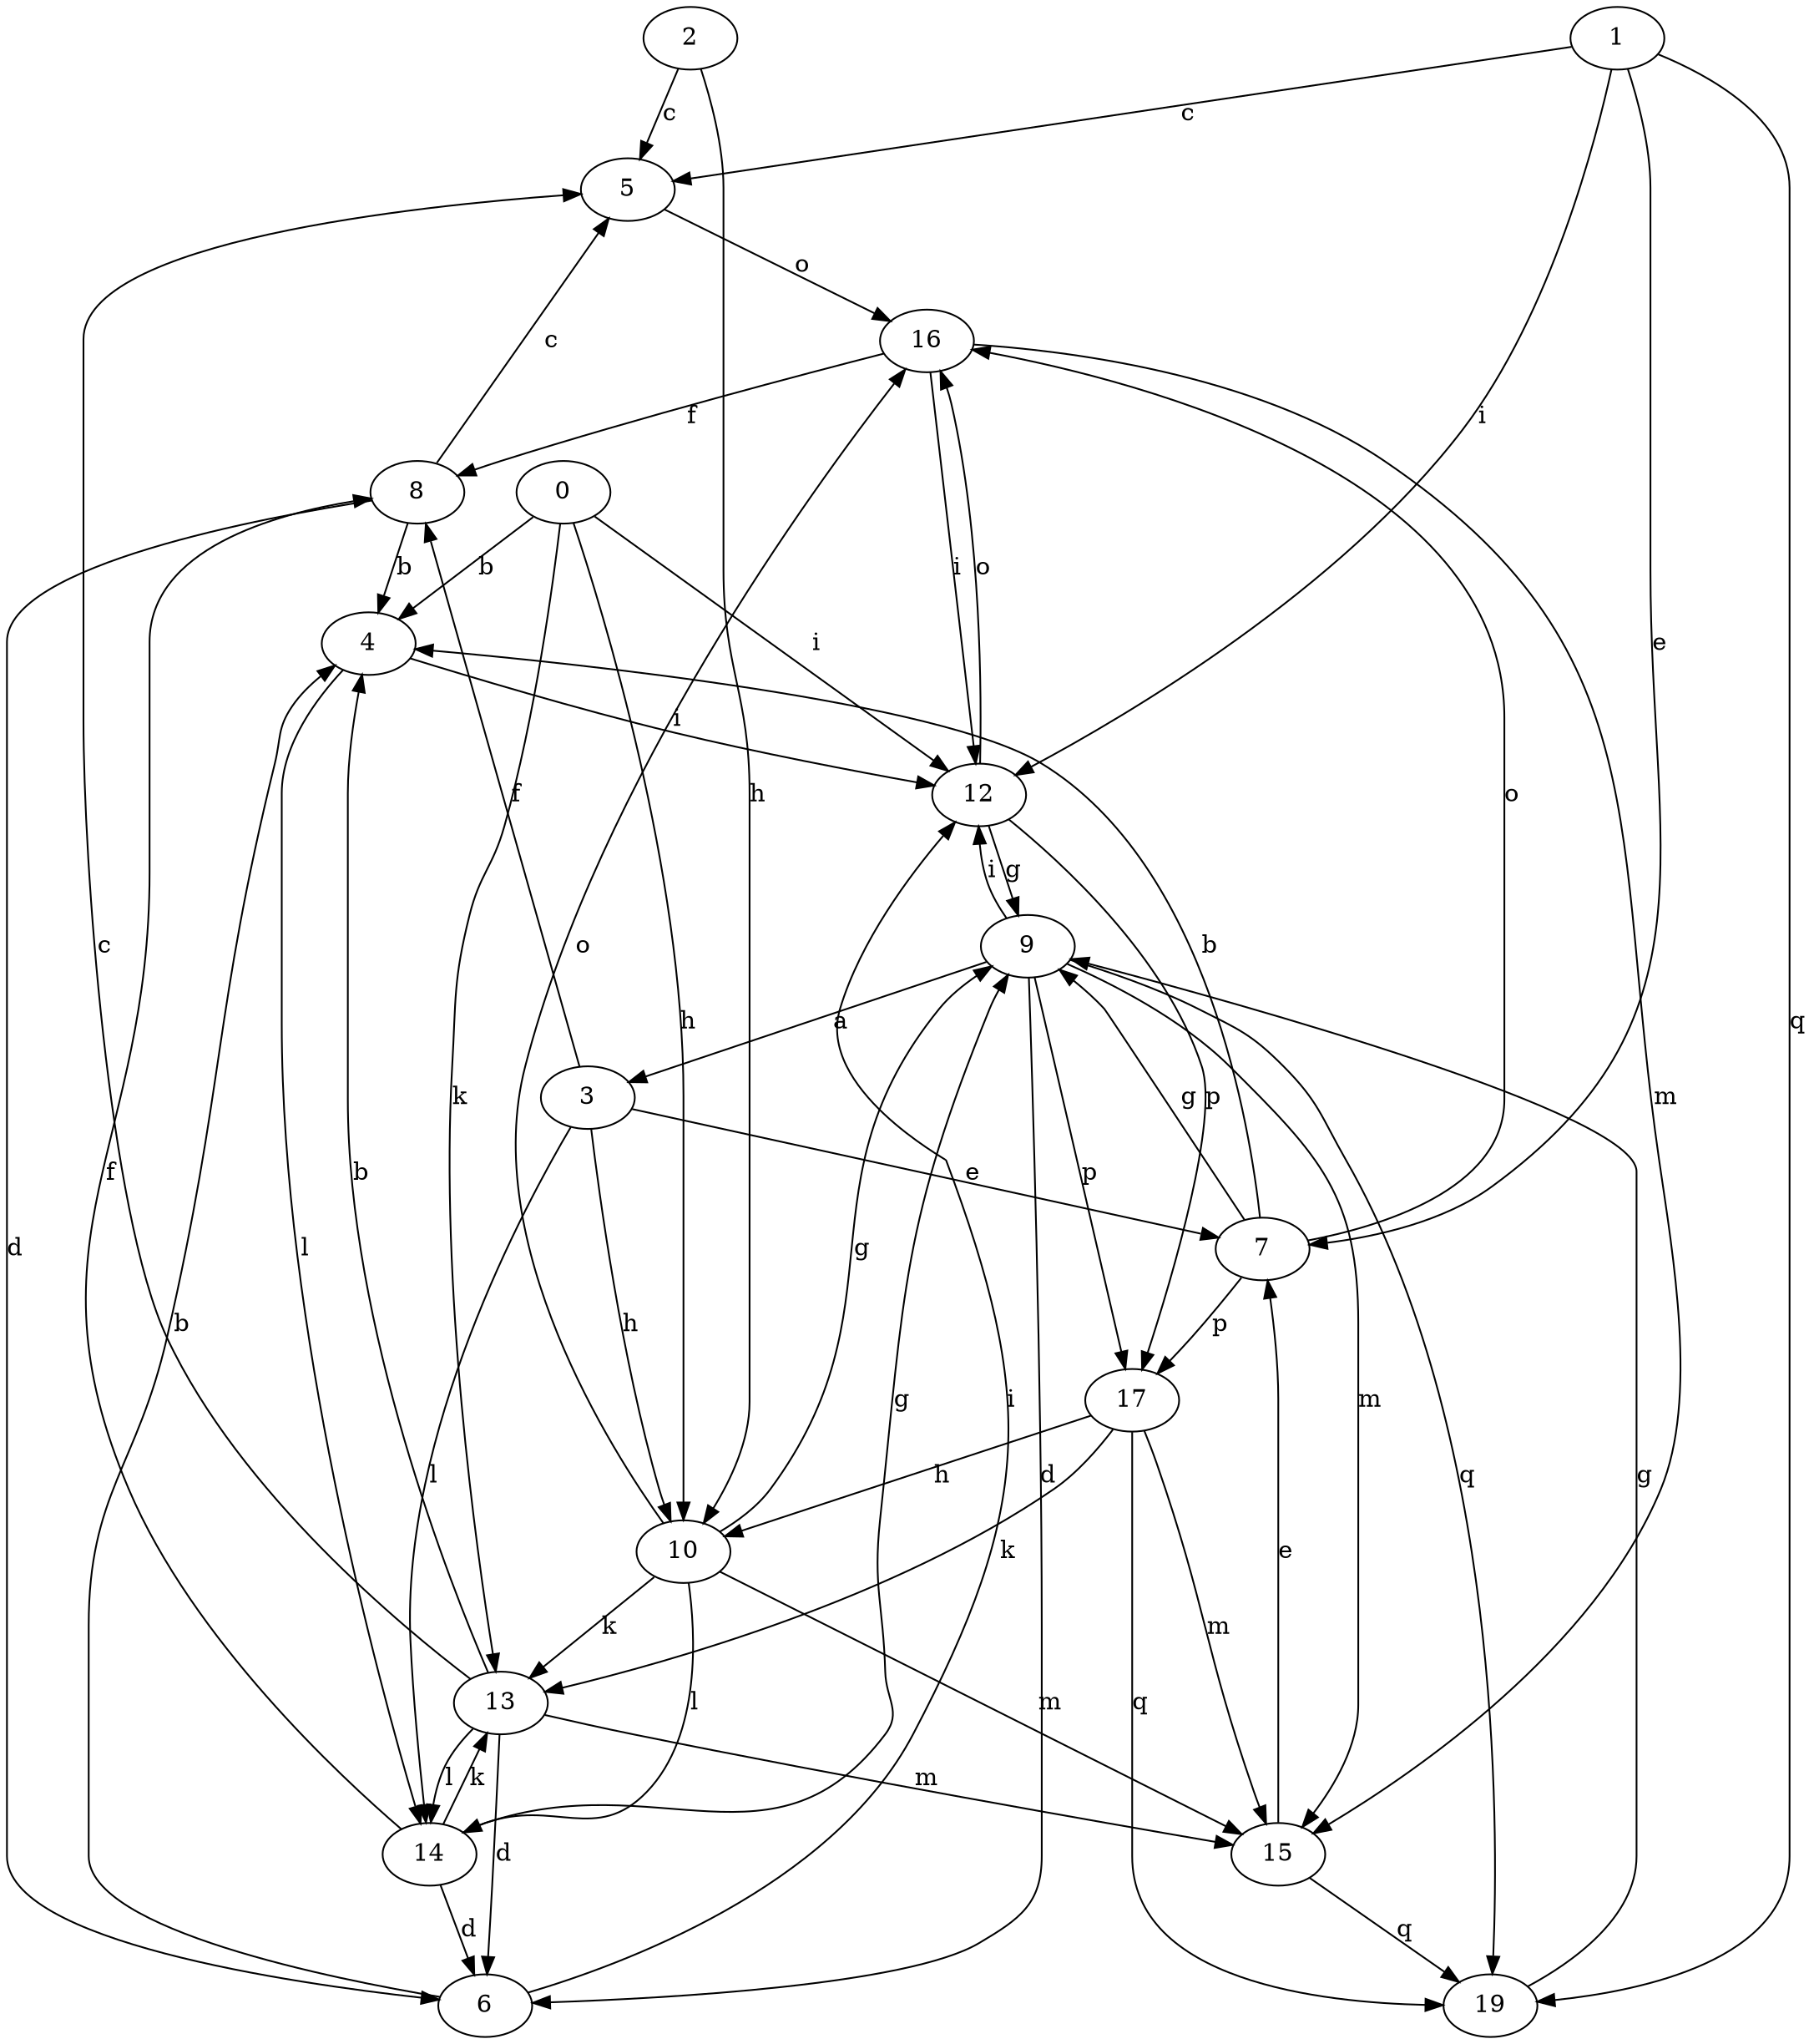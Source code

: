 strict digraph  {
2;
3;
4;
5;
6;
7;
8;
9;
10;
12;
13;
0;
14;
15;
16;
17;
1;
19;
2 -> 5  [label=c];
2 -> 10  [label=h];
3 -> 7  [label=e];
3 -> 8  [label=f];
3 -> 10  [label=h];
3 -> 14  [label=l];
4 -> 12  [label=i];
4 -> 14  [label=l];
5 -> 16  [label=o];
6 -> 4  [label=b];
6 -> 12  [label=i];
7 -> 4  [label=b];
7 -> 9  [label=g];
7 -> 16  [label=o];
7 -> 17  [label=p];
8 -> 4  [label=b];
8 -> 5  [label=c];
8 -> 6  [label=d];
9 -> 3  [label=a];
9 -> 6  [label=d];
9 -> 12  [label=i];
9 -> 15  [label=m];
9 -> 17  [label=p];
9 -> 19  [label=q];
10 -> 9  [label=g];
10 -> 13  [label=k];
10 -> 14  [label=l];
10 -> 15  [label=m];
10 -> 16  [label=o];
12 -> 9  [label=g];
12 -> 16  [label=o];
12 -> 17  [label=p];
13 -> 4  [label=b];
13 -> 5  [label=c];
13 -> 6  [label=d];
13 -> 14  [label=l];
13 -> 15  [label=m];
0 -> 4  [label=b];
0 -> 10  [label=h];
0 -> 12  [label=i];
0 -> 13  [label=k];
14 -> 6  [label=d];
14 -> 8  [label=f];
14 -> 9  [label=g];
14 -> 13  [label=k];
15 -> 7  [label=e];
15 -> 19  [label=q];
16 -> 8  [label=f];
16 -> 12  [label=i];
16 -> 15  [label=m];
17 -> 10  [label=h];
17 -> 13  [label=k];
17 -> 15  [label=m];
17 -> 19  [label=q];
1 -> 5  [label=c];
1 -> 7  [label=e];
1 -> 12  [label=i];
1 -> 19  [label=q];
19 -> 9  [label=g];
}
